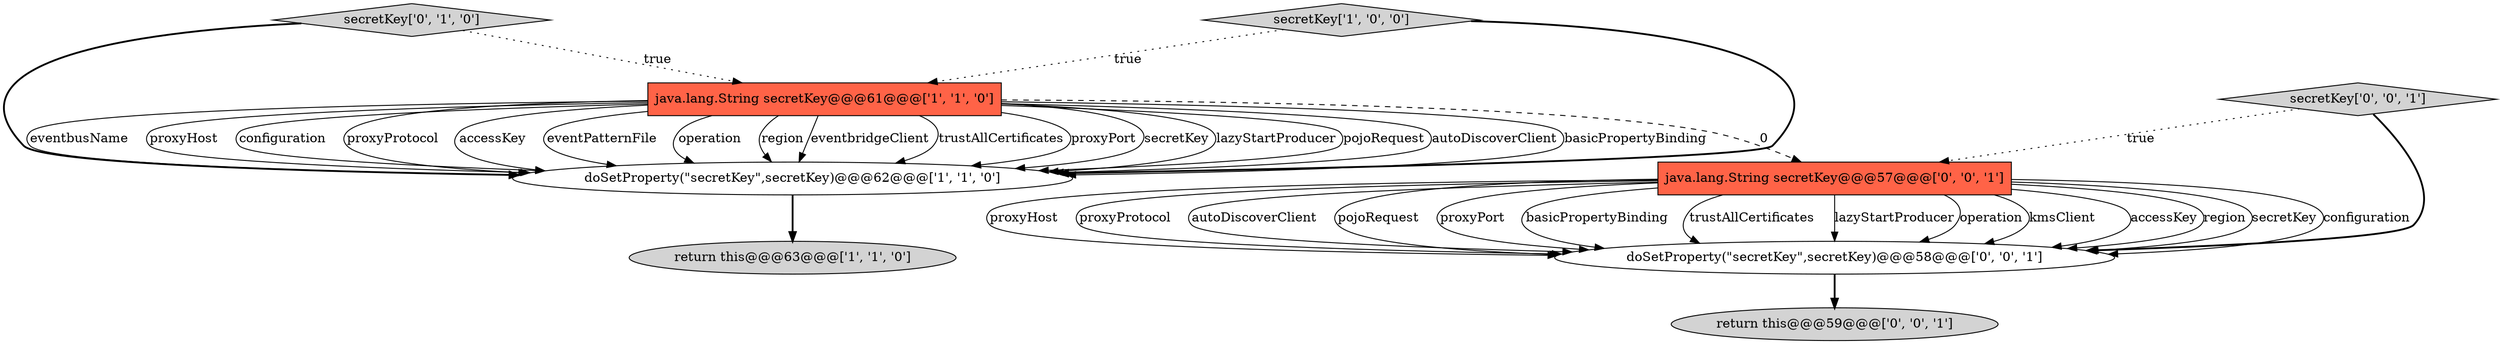 digraph {
1 [style = filled, label = "java.lang.String secretKey@@@61@@@['1', '1', '0']", fillcolor = tomato, shape = box image = "AAA0AAABBB1BBB"];
3 [style = filled, label = "doSetProperty(\"secretKey\",secretKey)@@@62@@@['1', '1', '0']", fillcolor = white, shape = ellipse image = "AAA0AAABBB1BBB"];
8 [style = filled, label = "doSetProperty(\"secretKey\",secretKey)@@@58@@@['0', '0', '1']", fillcolor = white, shape = ellipse image = "AAA0AAABBB3BBB"];
2 [style = filled, label = "return this@@@63@@@['1', '1', '0']", fillcolor = lightgray, shape = ellipse image = "AAA0AAABBB1BBB"];
6 [style = filled, label = "java.lang.String secretKey@@@57@@@['0', '0', '1']", fillcolor = tomato, shape = box image = "AAA0AAABBB3BBB"];
5 [style = filled, label = "return this@@@59@@@['0', '0', '1']", fillcolor = lightgray, shape = ellipse image = "AAA0AAABBB3BBB"];
4 [style = filled, label = "secretKey['0', '1', '0']", fillcolor = lightgray, shape = diamond image = "AAA0AAABBB2BBB"];
0 [style = filled, label = "secretKey['1', '0', '0']", fillcolor = lightgray, shape = diamond image = "AAA0AAABBB1BBB"];
7 [style = filled, label = "secretKey['0', '0', '1']", fillcolor = lightgray, shape = diamond image = "AAA0AAABBB3BBB"];
1->3 [style = solid, label="eventbridgeClient"];
1->3 [style = solid, label="trustAllCertificates"];
1->3 [style = solid, label="proxyPort"];
6->8 [style = solid, label="accessKey"];
0->1 [style = dotted, label="true"];
7->8 [style = bold, label=""];
6->8 [style = solid, label="region"];
6->8 [style = solid, label="secretKey"];
8->5 [style = bold, label=""];
1->3 [style = solid, label="secretKey"];
6->8 [style = solid, label="configuration"];
6->8 [style = solid, label="proxyHost"];
6->8 [style = solid, label="proxyProtocol"];
3->2 [style = bold, label=""];
1->3 [style = solid, label="lazyStartProducer"];
1->3 [style = solid, label="pojoRequest"];
1->3 [style = solid, label="autoDiscoverClient"];
6->8 [style = solid, label="autoDiscoverClient"];
1->3 [style = solid, label="basicPropertyBinding"];
6->8 [style = solid, label="pojoRequest"];
6->8 [style = solid, label="proxyPort"];
1->3 [style = solid, label="eventbusName"];
1->3 [style = solid, label="proxyHost"];
0->3 [style = bold, label=""];
4->1 [style = dotted, label="true"];
1->3 [style = solid, label="configuration"];
1->3 [style = solid, label="proxyProtocol"];
1->3 [style = solid, label="accessKey"];
1->3 [style = solid, label="eventPatternFile"];
6->8 [style = solid, label="basicPropertyBinding"];
6->8 [style = solid, label="trustAllCertificates"];
6->8 [style = solid, label="lazyStartProducer"];
1->3 [style = solid, label="operation"];
6->8 [style = solid, label="operation"];
6->8 [style = solid, label="kmsClient"];
1->6 [style = dashed, label="0"];
4->3 [style = bold, label=""];
1->3 [style = solid, label="region"];
7->6 [style = dotted, label="true"];
}
